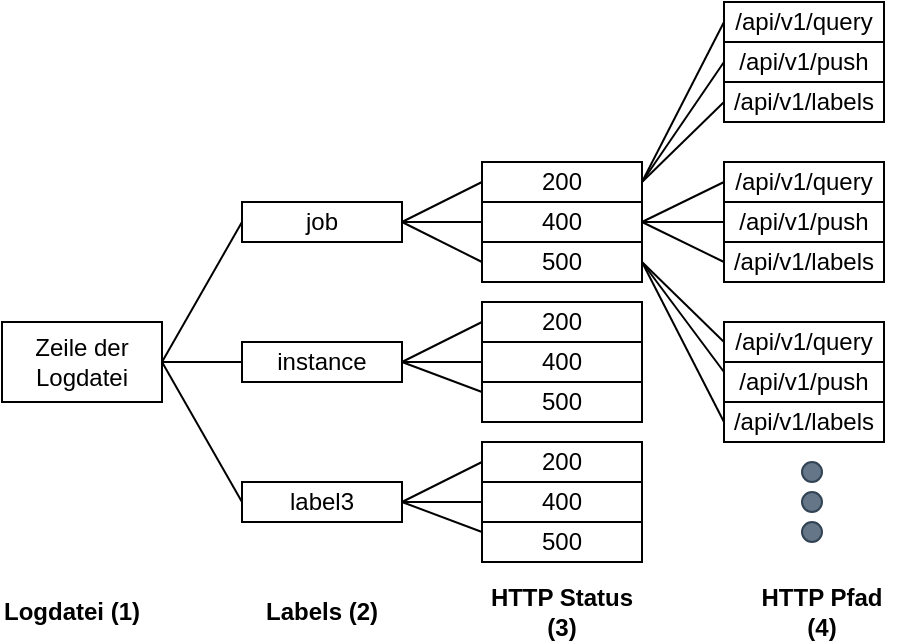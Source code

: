 <mxfile version="21.3.2" type="device">
  <diagram name="Page-1" id="Kmji2xSc30GvFm3LajQi">
    <mxGraphModel dx="1434" dy="782" grid="1" gridSize="10" guides="1" tooltips="1" connect="1" arrows="1" fold="1" page="1" pageScale="1" pageWidth="850" pageHeight="1100" math="0" shadow="0">
      <root>
        <mxCell id="0" />
        <mxCell id="1" parent="0" />
        <mxCell id="yBr6ntyE5CI4VnXc2u9S-42" style="rounded=0;orthogonalLoop=1;jettySize=auto;html=1;entryX=0;entryY=0.5;entryDx=0;entryDy=0;endArrow=none;endFill=0;exitX=1;exitY=0.5;exitDx=0;exitDy=0;" parent="1" source="yBr6ntyE5CI4VnXc2u9S-1" target="yBr6ntyE5CI4VnXc2u9S-9" edge="1">
          <mxGeometry relative="1" as="geometry" />
        </mxCell>
        <mxCell id="yBr6ntyE5CI4VnXc2u9S-43" style="rounded=0;orthogonalLoop=1;jettySize=auto;html=1;entryX=0;entryY=0.5;entryDx=0;entryDy=0;endArrow=none;endFill=0;" parent="1" source="yBr6ntyE5CI4VnXc2u9S-1" target="yBr6ntyE5CI4VnXc2u9S-3" edge="1">
          <mxGeometry relative="1" as="geometry" />
        </mxCell>
        <mxCell id="yBr6ntyE5CI4VnXc2u9S-44" style="rounded=0;orthogonalLoop=1;jettySize=auto;html=1;entryX=0;entryY=0.5;entryDx=0;entryDy=0;endArrow=none;endFill=0;exitX=1;exitY=0.5;exitDx=0;exitDy=0;" parent="1" source="yBr6ntyE5CI4VnXc2u9S-1" target="yBr6ntyE5CI4VnXc2u9S-5" edge="1">
          <mxGeometry relative="1" as="geometry" />
        </mxCell>
        <mxCell id="yBr6ntyE5CI4VnXc2u9S-1" value="Zeile der Logdatei" style="rounded=0;whiteSpace=wrap;html=1;" parent="1" vertex="1">
          <mxGeometry x="40" y="200" width="80" height="40" as="geometry" />
        </mxCell>
        <mxCell id="yBr6ntyE5CI4VnXc2u9S-60" style="rounded=0;orthogonalLoop=1;jettySize=auto;html=1;entryX=0;entryY=0.5;entryDx=0;entryDy=0;endArrow=none;endFill=0;exitX=1;exitY=0.5;exitDx=0;exitDy=0;elbow=vertical;" parent="1" source="yBr6ntyE5CI4VnXc2u9S-2" target="yBr6ntyE5CI4VnXc2u9S-29" edge="1">
          <mxGeometry relative="1" as="geometry" />
        </mxCell>
        <mxCell id="yBr6ntyE5CI4VnXc2u9S-62" style="rounded=0;orthogonalLoop=1;jettySize=auto;html=1;entryX=0;entryY=0.5;entryDx=0;entryDy=0;endArrow=none;endFill=0;exitX=1;exitY=0.5;exitDx=0;exitDy=0;elbow=vertical;" parent="1" source="yBr6ntyE5CI4VnXc2u9S-2" target="yBr6ntyE5CI4VnXc2u9S-30" edge="1">
          <mxGeometry relative="1" as="geometry" />
        </mxCell>
        <mxCell id="yBr6ntyE5CI4VnXc2u9S-66" style="rounded=0;orthogonalLoop=1;jettySize=auto;html=1;entryX=0;entryY=0.5;entryDx=0;entryDy=0;endArrow=none;endFill=0;exitX=1;exitY=0.5;exitDx=0;exitDy=0;elbow=vertical;" parent="1" source="yBr6ntyE5CI4VnXc2u9S-2" target="yBr6ntyE5CI4VnXc2u9S-31" edge="1">
          <mxGeometry relative="1" as="geometry" />
        </mxCell>
        <mxCell id="yBr6ntyE5CI4VnXc2u9S-2" value="200" style="rounded=0;whiteSpace=wrap;html=1;" parent="1" vertex="1">
          <mxGeometry x="280" y="120" width="80" height="20" as="geometry" />
        </mxCell>
        <mxCell id="yBr6ntyE5CI4VnXc2u9S-45" style="rounded=0;orthogonalLoop=1;jettySize=auto;html=1;entryX=0;entryY=0.5;entryDx=0;entryDy=0;endArrow=none;endFill=0;exitX=1;exitY=0.5;exitDx=0;exitDy=0;" parent="1" source="yBr6ntyE5CI4VnXc2u9S-3" target="yBr6ntyE5CI4VnXc2u9S-15" edge="1">
          <mxGeometry relative="1" as="geometry" />
        </mxCell>
        <mxCell id="yBr6ntyE5CI4VnXc2u9S-46" style="rounded=0;orthogonalLoop=1;jettySize=auto;html=1;endArrow=none;endFill=0;" parent="1" source="yBr6ntyE5CI4VnXc2u9S-3" target="yBr6ntyE5CI4VnXc2u9S-16" edge="1">
          <mxGeometry relative="1" as="geometry" />
        </mxCell>
        <mxCell id="yBr6ntyE5CI4VnXc2u9S-47" style="rounded=0;orthogonalLoop=1;jettySize=auto;html=1;entryX=0;entryY=0.25;entryDx=0;entryDy=0;endArrow=none;endFill=0;exitX=1;exitY=0.5;exitDx=0;exitDy=0;" parent="1" source="yBr6ntyE5CI4VnXc2u9S-3" target="yBr6ntyE5CI4VnXc2u9S-17" edge="1">
          <mxGeometry relative="1" as="geometry" />
        </mxCell>
        <mxCell id="yBr6ntyE5CI4VnXc2u9S-3" value="instance" style="rounded=0;whiteSpace=wrap;html=1;" parent="1" vertex="1">
          <mxGeometry x="160" y="210" width="80" height="20" as="geometry" />
        </mxCell>
        <mxCell id="yBr6ntyE5CI4VnXc2u9S-49" style="rounded=0;orthogonalLoop=1;jettySize=auto;html=1;entryX=0;entryY=0.5;entryDx=0;entryDy=0;endArrow=none;endFill=0;exitX=1;exitY=0.5;exitDx=0;exitDy=0;" parent="1" source="yBr6ntyE5CI4VnXc2u9S-5" target="yBr6ntyE5CI4VnXc2u9S-20" edge="1">
          <mxGeometry relative="1" as="geometry" />
        </mxCell>
        <mxCell id="yBr6ntyE5CI4VnXc2u9S-50" style="rounded=0;orthogonalLoop=1;jettySize=auto;html=1;entryX=0;entryY=0.5;entryDx=0;entryDy=0;endArrow=none;endFill=0;" parent="1" source="yBr6ntyE5CI4VnXc2u9S-5" target="yBr6ntyE5CI4VnXc2u9S-21" edge="1">
          <mxGeometry relative="1" as="geometry" />
        </mxCell>
        <mxCell id="yBr6ntyE5CI4VnXc2u9S-51" style="rounded=0;orthogonalLoop=1;jettySize=auto;html=1;entryX=0;entryY=0.25;entryDx=0;entryDy=0;endArrow=none;endFill=0;exitX=1;exitY=0.5;exitDx=0;exitDy=0;" parent="1" source="yBr6ntyE5CI4VnXc2u9S-5" target="yBr6ntyE5CI4VnXc2u9S-22" edge="1">
          <mxGeometry relative="1" as="geometry" />
        </mxCell>
        <mxCell id="yBr6ntyE5CI4VnXc2u9S-5" value="label3" style="rounded=0;whiteSpace=wrap;html=1;" parent="1" vertex="1">
          <mxGeometry x="160" y="280" width="80" height="20" as="geometry" />
        </mxCell>
        <mxCell id="yBr6ntyE5CI4VnXc2u9S-7" value="&lt;b&gt;Labels (2)&lt;/b&gt;" style="text;html=1;strokeColor=none;fillColor=none;align=center;verticalAlign=middle;whiteSpace=wrap;rounded=0;" parent="1" vertex="1">
          <mxGeometry x="170" y="330" width="60" height="30" as="geometry" />
        </mxCell>
        <mxCell id="yBr6ntyE5CI4VnXc2u9S-52" style="rounded=0;orthogonalLoop=1;jettySize=auto;html=1;entryX=0;entryY=0.5;entryDx=0;entryDy=0;endArrow=none;endFill=0;exitX=1;exitY=0.5;exitDx=0;exitDy=0;" parent="1" source="yBr6ntyE5CI4VnXc2u9S-9" target="yBr6ntyE5CI4VnXc2u9S-2" edge="1">
          <mxGeometry relative="1" as="geometry" />
        </mxCell>
        <mxCell id="yBr6ntyE5CI4VnXc2u9S-53" style="rounded=0;orthogonalLoop=1;jettySize=auto;html=1;entryX=0;entryY=0.5;entryDx=0;entryDy=0;endArrow=none;endFill=0;" parent="1" source="yBr6ntyE5CI4VnXc2u9S-9" target="yBr6ntyE5CI4VnXc2u9S-10" edge="1">
          <mxGeometry relative="1" as="geometry" />
        </mxCell>
        <mxCell id="yBr6ntyE5CI4VnXc2u9S-54" style="rounded=0;orthogonalLoop=1;jettySize=auto;html=1;entryX=0;entryY=0.5;entryDx=0;entryDy=0;endArrow=none;endFill=0;exitX=1;exitY=0.5;exitDx=0;exitDy=0;" parent="1" source="yBr6ntyE5CI4VnXc2u9S-9" target="yBr6ntyE5CI4VnXc2u9S-11" edge="1">
          <mxGeometry relative="1" as="geometry" />
        </mxCell>
        <mxCell id="yBr6ntyE5CI4VnXc2u9S-9" value="job" style="rounded=0;whiteSpace=wrap;html=1;" parent="1" vertex="1">
          <mxGeometry x="160" y="140" width="80" height="20" as="geometry" />
        </mxCell>
        <mxCell id="yBr6ntyE5CI4VnXc2u9S-65" style="rounded=0;orthogonalLoop=1;jettySize=auto;html=1;entryX=0;entryY=0.5;entryDx=0;entryDy=0;endArrow=none;endFill=0;elbow=vertical;" parent="1" source="yBr6ntyE5CI4VnXc2u9S-10" target="yBr6ntyE5CI4VnXc2u9S-33" edge="1">
          <mxGeometry relative="1" as="geometry" />
        </mxCell>
        <mxCell id="yBr6ntyE5CI4VnXc2u9S-67" style="rounded=0;orthogonalLoop=1;jettySize=auto;html=1;entryX=0;entryY=0.5;entryDx=0;entryDy=0;endArrow=none;endFill=0;exitX=1;exitY=0.5;exitDx=0;exitDy=0;elbow=vertical;" parent="1" source="yBr6ntyE5CI4VnXc2u9S-10" target="yBr6ntyE5CI4VnXc2u9S-32" edge="1">
          <mxGeometry relative="1" as="geometry" />
        </mxCell>
        <mxCell id="yBr6ntyE5CI4VnXc2u9S-68" style="rounded=0;orthogonalLoop=1;jettySize=auto;html=1;entryX=0;entryY=0.5;entryDx=0;entryDy=0;endArrow=none;endFill=0;exitX=1;exitY=0.5;exitDx=0;exitDy=0;elbow=vertical;" parent="1" source="yBr6ntyE5CI4VnXc2u9S-10" target="yBr6ntyE5CI4VnXc2u9S-34" edge="1">
          <mxGeometry relative="1" as="geometry" />
        </mxCell>
        <mxCell id="yBr6ntyE5CI4VnXc2u9S-10" value="400" style="rounded=0;whiteSpace=wrap;html=1;" parent="1" vertex="1">
          <mxGeometry x="280" y="140" width="80" height="20" as="geometry" />
        </mxCell>
        <mxCell id="yBr6ntyE5CI4VnXc2u9S-69" style="rounded=0;orthogonalLoop=1;jettySize=auto;html=1;entryX=0;entryY=0.5;entryDx=0;entryDy=0;endArrow=none;endFill=0;exitX=1;exitY=0.5;exitDx=0;exitDy=0;elbow=vertical;" parent="1" source="yBr6ntyE5CI4VnXc2u9S-11" target="yBr6ntyE5CI4VnXc2u9S-35" edge="1">
          <mxGeometry relative="1" as="geometry" />
        </mxCell>
        <mxCell id="yBr6ntyE5CI4VnXc2u9S-70" style="rounded=0;orthogonalLoop=1;jettySize=auto;html=1;entryX=0;entryY=0.25;entryDx=0;entryDy=0;endArrow=none;endFill=0;exitX=1;exitY=0.5;exitDx=0;exitDy=0;elbow=vertical;" parent="1" source="yBr6ntyE5CI4VnXc2u9S-11" target="yBr6ntyE5CI4VnXc2u9S-36" edge="1">
          <mxGeometry relative="1" as="geometry" />
        </mxCell>
        <mxCell id="yBr6ntyE5CI4VnXc2u9S-71" style="rounded=0;orthogonalLoop=1;jettySize=auto;html=1;entryX=0;entryY=0.5;entryDx=0;entryDy=0;endArrow=none;endFill=0;exitX=1;exitY=0.5;exitDx=0;exitDy=0;elbow=vertical;" parent="1" source="yBr6ntyE5CI4VnXc2u9S-11" target="yBr6ntyE5CI4VnXc2u9S-37" edge="1">
          <mxGeometry relative="1" as="geometry" />
        </mxCell>
        <mxCell id="yBr6ntyE5CI4VnXc2u9S-11" value="500" style="rounded=0;whiteSpace=wrap;html=1;" parent="1" vertex="1">
          <mxGeometry x="280" y="160" width="80" height="20" as="geometry" />
        </mxCell>
        <mxCell id="yBr6ntyE5CI4VnXc2u9S-15" value="200" style="rounded=0;whiteSpace=wrap;html=1;" parent="1" vertex="1">
          <mxGeometry x="280" y="190" width="80" height="20" as="geometry" />
        </mxCell>
        <mxCell id="yBr6ntyE5CI4VnXc2u9S-16" value="400" style="rounded=0;whiteSpace=wrap;html=1;" parent="1" vertex="1">
          <mxGeometry x="280" y="210" width="80" height="20" as="geometry" />
        </mxCell>
        <mxCell id="yBr6ntyE5CI4VnXc2u9S-17" value="500" style="rounded=0;whiteSpace=wrap;html=1;" parent="1" vertex="1">
          <mxGeometry x="280" y="230" width="80" height="20" as="geometry" />
        </mxCell>
        <mxCell id="yBr6ntyE5CI4VnXc2u9S-20" value="200" style="rounded=0;whiteSpace=wrap;html=1;" parent="1" vertex="1">
          <mxGeometry x="280" y="260" width="80" height="20" as="geometry" />
        </mxCell>
        <mxCell id="yBr6ntyE5CI4VnXc2u9S-21" value="400" style="rounded=0;whiteSpace=wrap;html=1;" parent="1" vertex="1">
          <mxGeometry x="280" y="280" width="80" height="20" as="geometry" />
        </mxCell>
        <mxCell id="yBr6ntyE5CI4VnXc2u9S-22" value="500" style="rounded=0;whiteSpace=wrap;html=1;" parent="1" vertex="1">
          <mxGeometry x="280" y="300" width="80" height="20" as="geometry" />
        </mxCell>
        <mxCell id="yBr6ntyE5CI4VnXc2u9S-27" value="&lt;b&gt;HTTP Status (3)&lt;br&gt;&lt;/b&gt;" style="text;html=1;strokeColor=none;fillColor=none;align=center;verticalAlign=middle;whiteSpace=wrap;rounded=0;" parent="1" vertex="1">
          <mxGeometry x="275" y="330" width="90" height="30" as="geometry" />
        </mxCell>
        <mxCell id="yBr6ntyE5CI4VnXc2u9S-28" value="&lt;b&gt;HTTP Pfad (4)&lt;br&gt;&lt;/b&gt;" style="text;html=1;strokeColor=none;fillColor=none;align=center;verticalAlign=middle;whiteSpace=wrap;rounded=0;" parent="1" vertex="1">
          <mxGeometry x="410" y="330" width="80" height="30" as="geometry" />
        </mxCell>
        <mxCell id="yBr6ntyE5CI4VnXc2u9S-29" value="/api/v1/query" style="rounded=0;whiteSpace=wrap;html=1;" parent="1" vertex="1">
          <mxGeometry x="401" y="40" width="80" height="20" as="geometry" />
        </mxCell>
        <mxCell id="yBr6ntyE5CI4VnXc2u9S-30" value="/api/v1/push" style="rounded=0;whiteSpace=wrap;html=1;" parent="1" vertex="1">
          <mxGeometry x="401" y="60" width="80" height="20" as="geometry" />
        </mxCell>
        <mxCell id="yBr6ntyE5CI4VnXc2u9S-31" value="/api/v1/labels" style="rounded=0;whiteSpace=wrap;html=1;" parent="1" vertex="1">
          <mxGeometry x="401" y="80" width="80" height="20" as="geometry" />
        </mxCell>
        <mxCell id="yBr6ntyE5CI4VnXc2u9S-32" value="/api/v1/query" style="rounded=0;whiteSpace=wrap;html=1;" parent="1" vertex="1">
          <mxGeometry x="401" y="120" width="80" height="20" as="geometry" />
        </mxCell>
        <mxCell id="yBr6ntyE5CI4VnXc2u9S-33" value="/api/v1/push" style="rounded=0;whiteSpace=wrap;html=1;" parent="1" vertex="1">
          <mxGeometry x="401" y="140" width="80" height="20" as="geometry" />
        </mxCell>
        <mxCell id="yBr6ntyE5CI4VnXc2u9S-34" value="/api/v1/labels" style="rounded=0;whiteSpace=wrap;html=1;" parent="1" vertex="1">
          <mxGeometry x="401" y="160" width="80" height="20" as="geometry" />
        </mxCell>
        <mxCell id="yBr6ntyE5CI4VnXc2u9S-35" value="/api/v1/query" style="rounded=0;whiteSpace=wrap;html=1;" parent="1" vertex="1">
          <mxGeometry x="401" y="200" width="80" height="20" as="geometry" />
        </mxCell>
        <mxCell id="yBr6ntyE5CI4VnXc2u9S-36" value="/api/v1/push" style="rounded=0;whiteSpace=wrap;html=1;" parent="1" vertex="1">
          <mxGeometry x="401" y="220" width="80" height="20" as="geometry" />
        </mxCell>
        <mxCell id="yBr6ntyE5CI4VnXc2u9S-37" value="/api/v1/labels" style="rounded=0;whiteSpace=wrap;html=1;" parent="1" vertex="1">
          <mxGeometry x="401" y="240" width="80" height="20" as="geometry" />
        </mxCell>
        <mxCell id="yBr6ntyE5CI4VnXc2u9S-39" value="" style="ellipse;whiteSpace=wrap;html=1;fillColor=#647687;strokeColor=#314354;fontColor=#ffffff;" parent="1" vertex="1">
          <mxGeometry x="440" y="270" width="10" height="10" as="geometry" />
        </mxCell>
        <mxCell id="yBr6ntyE5CI4VnXc2u9S-40" value="" style="ellipse;whiteSpace=wrap;html=1;fillColor=#647687;strokeColor=#314354;fontColor=#ffffff;" parent="1" vertex="1">
          <mxGeometry x="440" y="285" width="10" height="10" as="geometry" />
        </mxCell>
        <mxCell id="yBr6ntyE5CI4VnXc2u9S-41" value="" style="ellipse;whiteSpace=wrap;html=1;fillColor=#647687;strokeColor=#314354;fontColor=#ffffff;" parent="1" vertex="1">
          <mxGeometry x="440" y="300" width="10" height="10" as="geometry" />
        </mxCell>
        <mxCell id="wwihmxsBOljGT5hi4RJi-1" value="&lt;b&gt;Logdatei (1)&lt;/b&gt;" style="text;html=1;strokeColor=none;fillColor=none;align=center;verticalAlign=middle;whiteSpace=wrap;rounded=0;" vertex="1" parent="1">
          <mxGeometry x="40" y="330" width="70" height="30" as="geometry" />
        </mxCell>
      </root>
    </mxGraphModel>
  </diagram>
</mxfile>
